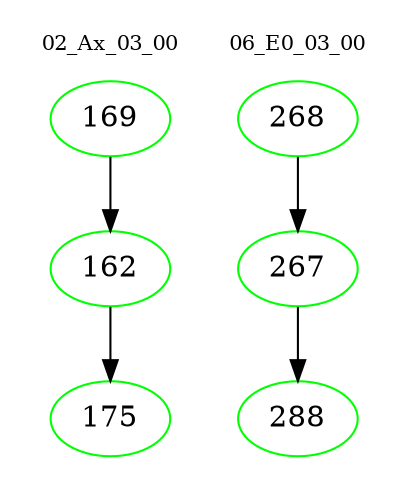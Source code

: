 digraph{
subgraph cluster_0 {
color = white
label = "02_Ax_03_00";
fontsize=10;
T0_169 [label="169", color="green"]
T0_169 -> T0_162 [color="black"]
T0_162 [label="162", color="green"]
T0_162 -> T0_175 [color="black"]
T0_175 [label="175", color="green"]
}
subgraph cluster_1 {
color = white
label = "06_E0_03_00";
fontsize=10;
T1_268 [label="268", color="green"]
T1_268 -> T1_267 [color="black"]
T1_267 [label="267", color="green"]
T1_267 -> T1_288 [color="black"]
T1_288 [label="288", color="green"]
}
}
